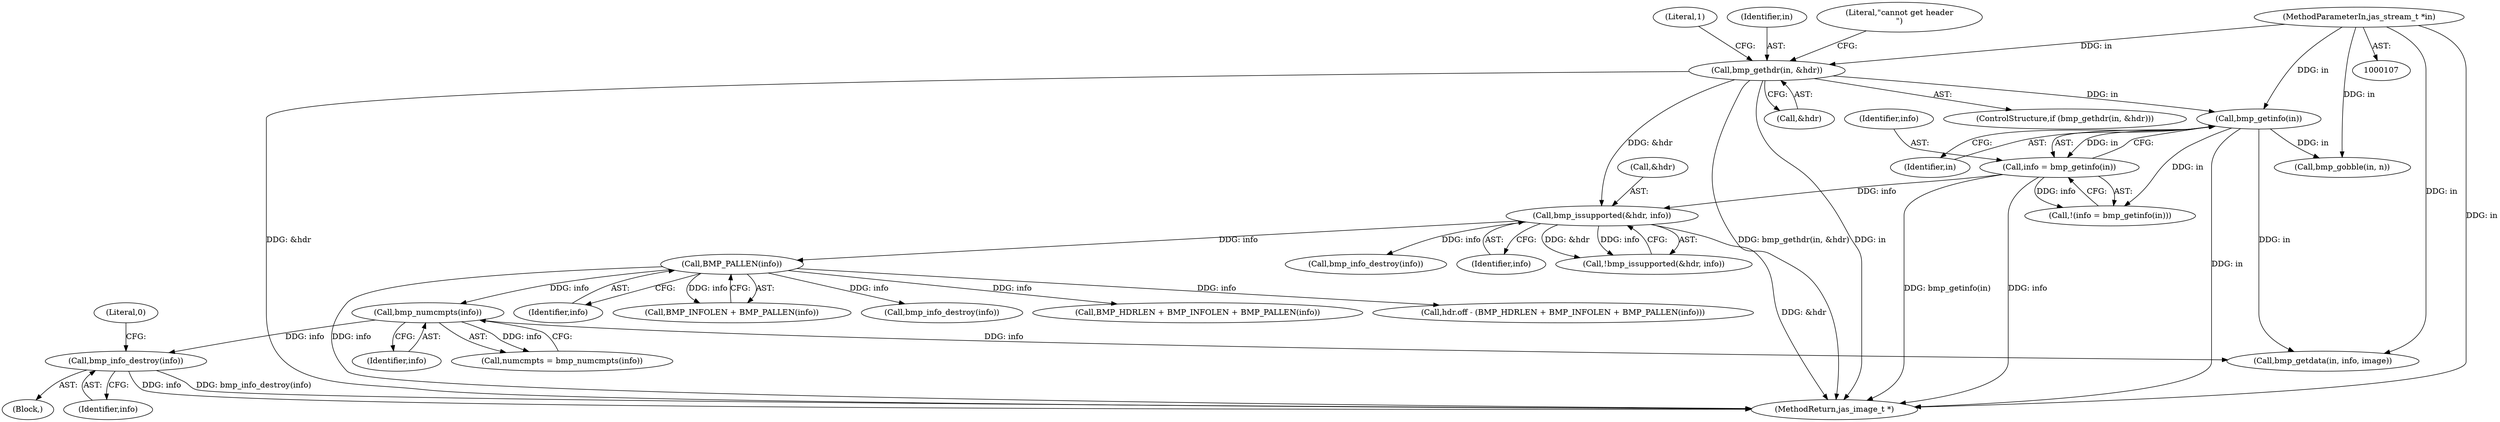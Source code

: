 digraph "0_jasper_8f62b4761711d036fd8964df256b938c809b7fca_0@pointer" {
"1000340" [label="(Call,bmp_info_destroy(info))"];
"1000268" [label="(Call,bmp_numcmpts(info))"];
"1000242" [label="(Call,BMP_PALLEN(info))"];
"1000219" [label="(Call,bmp_issupported(&hdr, info))"];
"1000127" [label="(Call,bmp_gethdr(in, &hdr))"];
"1000108" [label="(MethodParameterIn,jas_stream_t *in)"];
"1000161" [label="(Call,info = bmp_getinfo(in))"];
"1000163" [label="(Call,bmp_getinfo(in))"];
"1000108" [label="(MethodParameterIn,jas_stream_t *in)"];
"1000226" [label="(Call,bmp_info_destroy(info))"];
"1000343" [label="(Literal,0)"];
"1000268" [label="(Call,bmp_numcmpts(info))"];
"1000220" [label="(Call,&hdr)"];
"1000219" [label="(Call,bmp_issupported(&hdr, info))"];
"1000243" [label="(Identifier,info)"];
"1000163" [label="(Call,bmp_getinfo(in))"];
"1000340" [label="(Call,bmp_info_destroy(info))"];
"1000242" [label="(Call,BMP_PALLEN(info))"];
"1000266" [label="(Call,numcmpts = bmp_numcmpts(info))"];
"1000127" [label="(Call,bmp_gethdr(in, &hdr))"];
"1000240" [label="(Call,BMP_INFOLEN + BMP_PALLEN(info))"];
"1000133" [label="(Literal,\"cannot get header\n\")"];
"1000258" [label="(Call,bmp_gobble(in, n))"];
"1000129" [label="(Call,&hdr)"];
"1000137" [label="(Literal,1)"];
"1000262" [label="(Call,bmp_info_destroy(info))"];
"1000269" [label="(Identifier,info)"];
"1000128" [label="(Identifier,in)"];
"1000238" [label="(Call,BMP_HDRLEN + BMP_INFOLEN + BMP_PALLEN(info))"];
"1000339" [label="(Block,)"];
"1000222" [label="(Identifier,info)"];
"1000161" [label="(Call,info = bmp_getinfo(in))"];
"1000378" [label="(Call,bmp_getdata(in, info, image))"];
"1000218" [label="(Call,!bmp_issupported(&hdr, info))"];
"1000341" [label="(Identifier,info)"];
"1000234" [label="(Call,hdr.off - (BMP_HDRLEN + BMP_INFOLEN + BMP_PALLEN(info)))"];
"1000393" [label="(MethodReturn,jas_image_t *)"];
"1000164" [label="(Identifier,in)"];
"1000160" [label="(Call,!(info = bmp_getinfo(in)))"];
"1000162" [label="(Identifier,info)"];
"1000126" [label="(ControlStructure,if (bmp_gethdr(in, &hdr)))"];
"1000340" -> "1000339"  [label="AST: "];
"1000340" -> "1000341"  [label="CFG: "];
"1000341" -> "1000340"  [label="AST: "];
"1000343" -> "1000340"  [label="CFG: "];
"1000340" -> "1000393"  [label="DDG: bmp_info_destroy(info)"];
"1000340" -> "1000393"  [label="DDG: info"];
"1000268" -> "1000340"  [label="DDG: info"];
"1000268" -> "1000266"  [label="AST: "];
"1000268" -> "1000269"  [label="CFG: "];
"1000269" -> "1000268"  [label="AST: "];
"1000266" -> "1000268"  [label="CFG: "];
"1000268" -> "1000266"  [label="DDG: info"];
"1000242" -> "1000268"  [label="DDG: info"];
"1000268" -> "1000378"  [label="DDG: info"];
"1000242" -> "1000240"  [label="AST: "];
"1000242" -> "1000243"  [label="CFG: "];
"1000243" -> "1000242"  [label="AST: "];
"1000240" -> "1000242"  [label="CFG: "];
"1000242" -> "1000393"  [label="DDG: info"];
"1000242" -> "1000234"  [label="DDG: info"];
"1000242" -> "1000238"  [label="DDG: info"];
"1000242" -> "1000240"  [label="DDG: info"];
"1000219" -> "1000242"  [label="DDG: info"];
"1000242" -> "1000262"  [label="DDG: info"];
"1000219" -> "1000218"  [label="AST: "];
"1000219" -> "1000222"  [label="CFG: "];
"1000220" -> "1000219"  [label="AST: "];
"1000222" -> "1000219"  [label="AST: "];
"1000218" -> "1000219"  [label="CFG: "];
"1000219" -> "1000393"  [label="DDG: &hdr"];
"1000219" -> "1000218"  [label="DDG: &hdr"];
"1000219" -> "1000218"  [label="DDG: info"];
"1000127" -> "1000219"  [label="DDG: &hdr"];
"1000161" -> "1000219"  [label="DDG: info"];
"1000219" -> "1000226"  [label="DDG: info"];
"1000127" -> "1000126"  [label="AST: "];
"1000127" -> "1000129"  [label="CFG: "];
"1000128" -> "1000127"  [label="AST: "];
"1000129" -> "1000127"  [label="AST: "];
"1000133" -> "1000127"  [label="CFG: "];
"1000137" -> "1000127"  [label="CFG: "];
"1000127" -> "1000393"  [label="DDG: &hdr"];
"1000127" -> "1000393"  [label="DDG: bmp_gethdr(in, &hdr)"];
"1000127" -> "1000393"  [label="DDG: in"];
"1000108" -> "1000127"  [label="DDG: in"];
"1000127" -> "1000163"  [label="DDG: in"];
"1000108" -> "1000107"  [label="AST: "];
"1000108" -> "1000393"  [label="DDG: in"];
"1000108" -> "1000163"  [label="DDG: in"];
"1000108" -> "1000258"  [label="DDG: in"];
"1000108" -> "1000378"  [label="DDG: in"];
"1000161" -> "1000160"  [label="AST: "];
"1000161" -> "1000163"  [label="CFG: "];
"1000162" -> "1000161"  [label="AST: "];
"1000163" -> "1000161"  [label="AST: "];
"1000160" -> "1000161"  [label="CFG: "];
"1000161" -> "1000393"  [label="DDG: bmp_getinfo(in)"];
"1000161" -> "1000393"  [label="DDG: info"];
"1000161" -> "1000160"  [label="DDG: info"];
"1000163" -> "1000161"  [label="DDG: in"];
"1000163" -> "1000164"  [label="CFG: "];
"1000164" -> "1000163"  [label="AST: "];
"1000163" -> "1000393"  [label="DDG: in"];
"1000163" -> "1000160"  [label="DDG: in"];
"1000163" -> "1000258"  [label="DDG: in"];
"1000163" -> "1000378"  [label="DDG: in"];
}
